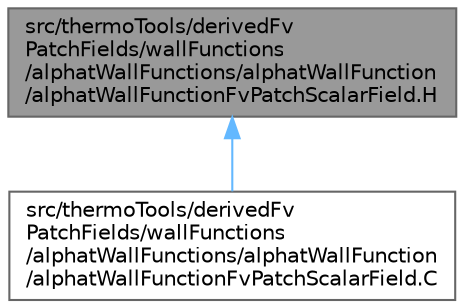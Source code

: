 digraph "src/thermoTools/derivedFvPatchFields/wallFunctions/alphatWallFunctions/alphatWallFunction/alphatWallFunctionFvPatchScalarField.H"
{
 // LATEX_PDF_SIZE
  bgcolor="transparent";
  edge [fontname=Helvetica,fontsize=10,labelfontname=Helvetica,labelfontsize=10];
  node [fontname=Helvetica,fontsize=10,shape=box,height=0.2,width=0.4];
  Node1 [id="Node000001",label="src/thermoTools/derivedFv\lPatchFields/wallFunctions\l/alphatWallFunctions/alphatWallFunction\l/alphatWallFunctionFvPatchScalarField.H",height=0.2,width=0.4,color="gray40", fillcolor="grey60", style="filled", fontcolor="black",tooltip=" "];
  Node1 -> Node2 [id="edge1_Node000001_Node000002",dir="back",color="steelblue1",style="solid",tooltip=" "];
  Node2 [id="Node000002",label="src/thermoTools/derivedFv\lPatchFields/wallFunctions\l/alphatWallFunctions/alphatWallFunction\l/alphatWallFunctionFvPatchScalarField.C",height=0.2,width=0.4,color="grey40", fillcolor="white", style="filled",URL="$alphatWallFunctionFvPatchScalarField_8C.html",tooltip=" "];
}
